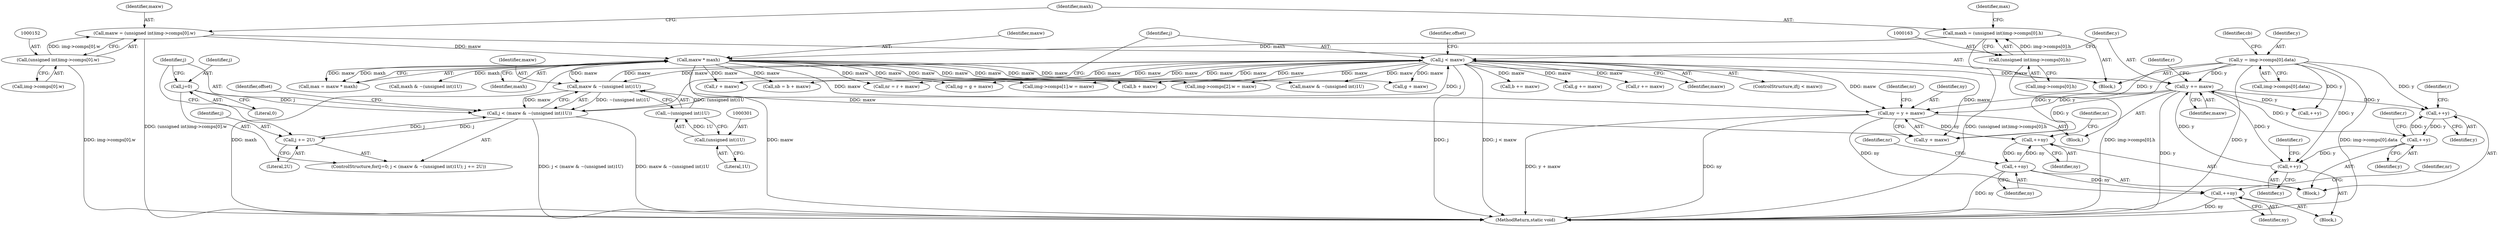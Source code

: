 digraph "1_openjpeg_15f081c89650dccee4aa4ae66f614c3fdb268767_0@integer" {
"1000271" [label="(Call,ny = y + maxw)"];
"1000176" [label="(Call,y = img->comps[0].data)"];
"1000440" [label="(Call,y += maxw)"];
"1000392" [label="(Call,j < maxw)"];
"1000295" [label="(Call,j < (maxw & ~(unsigned int)1U))"];
"1000303" [label="(Call,j += 2U)"];
"1000292" [label="(Call,j=0)"];
"1000297" [label="(Call,maxw & ~(unsigned int)1U)"];
"1000173" [label="(Call,maxw * maxh)"];
"1000149" [label="(Call,maxw = (unsigned int)img->comps[0].w)"];
"1000151" [label="(Call,(unsigned int)img->comps[0].w)"];
"1000160" [label="(Call,maxh = (unsigned int)img->comps[0].h)"];
"1000162" [label="(Call,(unsigned int)img->comps[0].h)"];
"1000299" [label="(Call,~(unsigned int)1U)"];
"1000300" [label="(Call,(unsigned int)1U)"];
"1000408" [label="(Call,++y)"];
"1000339" [label="(Call,++y)"];
"1000319" [label="(Call,++y)"];
"1000359" [label="(Call,++ny)"];
"1000379" [label="(Call,++ny)"];
"1000428" [label="(Call,++ny)"];
"1000382" [label="(Identifier,nr)"];
"1000391" [label="(ControlStructure,if(j < maxw))"];
"1000308" [label="(Identifier,offset)"];
"1000340" [label="(Identifier,y)"];
"1000288" [label="(Call,b + maxw)"];
"1000298" [label="(Identifier,maxw)"];
"1000295" [label="(Call,j < (maxw & ~(unsigned int)1U))"];
"1000286" [label="(Call,nb = b + maxw)"];
"1000449" [label="(Call,b += maxw)"];
"1000293" [label="(Identifier,j)"];
"1000362" [label="(Identifier,nr)"];
"1000304" [label="(Identifier,j)"];
"1000176" [label="(Call,y = img->comps[0].data)"];
"1000485" [label="(Call,++y)"];
"1000175" [label="(Identifier,maxh)"];
"1000161" [label="(Identifier,maxh)"];
"1000360" [label="(Identifier,ny)"];
"1000271" [label="(Call,ny = y + maxw)"];
"1000444" [label="(Identifier,r)"];
"1000103" [label="(Block,)"];
"1000162" [label="(Call,(unsigned int)img->comps[0].h)"];
"1000153" [label="(Call,img->comps[0].w)"];
"1000277" [label="(Identifier,nr)"];
"1000359" [label="(Call,++ny)"];
"1000302" [label="(Literal,1U)"];
"1000297" [label="(Call,maxw & ~(unsigned int)1U)"];
"1000174" [label="(Identifier,maxw)"];
"1000603" [label="(Call,img->comps[2].w = maxw)"];
"1000178" [label="(Call,img->comps[0].data)"];
"1000319" [label="(Call,++y)"];
"1000173" [label="(Call,maxw * maxh)"];
"1000428" [label="(Call,++ny)"];
"1000322" [label="(Identifier,r)"];
"1000150" [label="(Identifier,maxw)"];
"1000172" [label="(Identifier,max)"];
"1000393" [label="(Identifier,j)"];
"1000164" [label="(Call,img->comps[0].h)"];
"1000160" [label="(Call,maxh = (unsigned int)img->comps[0].h)"];
"1000446" [label="(Call,g += maxw)"];
"1000292" [label="(Call,j=0)"];
"1000695" [label="(MethodReturn,static void)"];
"1000463" [label="(Call,maxw & ~(unsigned int)1U)"];
"1000443" [label="(Call,r += maxw)"];
"1000395" [label="(Block,)"];
"1000392" [label="(Call,j < maxw)"];
"1000151" [label="(Call,(unsigned int)img->comps[0].w)"];
"1000299" [label="(Call,~(unsigned int)1U)"];
"1000585" [label="(Call,img->comps[1].w = maxw)"];
"1000270" [label="(Block,)"];
"1000380" [label="(Identifier,ny)"];
"1000276" [label="(Call,nr = r + maxw)"];
"1000379" [label="(Call,++ny)"];
"1000300" [label="(Call,(unsigned int)1U)"];
"1000431" [label="(Identifier,nr)"];
"1000411" [label="(Identifier,r)"];
"1000186" [label="(Identifier,cb)"];
"1000408" [label="(Call,++y)"];
"1000342" [label="(Identifier,r)"];
"1000320" [label="(Identifier,y)"];
"1000272" [label="(Identifier,ny)"];
"1000294" [label="(Literal,0)"];
"1000442" [label="(Identifier,maxw)"];
"1000177" [label="(Identifier,y)"];
"1000296" [label="(Identifier,j)"];
"1000397" [label="(Identifier,offset)"];
"1000171" [label="(Call,max = maxw * maxh)"];
"1000429" [label="(Identifier,ny)"];
"1000305" [label="(Literal,2U)"];
"1000283" [label="(Call,g + maxw)"];
"1000394" [label="(Identifier,maxw)"];
"1000291" [label="(ControlStructure,for(j=0; j < (maxw & ~(unsigned int)1U); j += 2U))"];
"1000303" [label="(Call,j += 2U)"];
"1000278" [label="(Call,r + maxw)"];
"1000440" [label="(Call,y += maxw)"];
"1000441" [label="(Identifier,y)"];
"1000281" [label="(Call,ng = g + maxw)"];
"1000306" [label="(Block,)"];
"1000149" [label="(Call,maxw = (unsigned int)img->comps[0].w)"];
"1000339" [label="(Call,++y)"];
"1000273" [label="(Call,y + maxw)"];
"1000261" [label="(Call,maxh & ~(unsigned int)1U)"];
"1000409" [label="(Identifier,y)"];
"1000271" -> "1000270"  [label="AST: "];
"1000271" -> "1000273"  [label="CFG: "];
"1000272" -> "1000271"  [label="AST: "];
"1000273" -> "1000271"  [label="AST: "];
"1000277" -> "1000271"  [label="CFG: "];
"1000271" -> "1000695"  [label="DDG: y + maxw"];
"1000271" -> "1000695"  [label="DDG: ny"];
"1000176" -> "1000271"  [label="DDG: y"];
"1000440" -> "1000271"  [label="DDG: y"];
"1000173" -> "1000271"  [label="DDG: maxw"];
"1000392" -> "1000271"  [label="DDG: maxw"];
"1000271" -> "1000359"  [label="DDG: ny"];
"1000271" -> "1000428"  [label="DDG: ny"];
"1000176" -> "1000103"  [label="AST: "];
"1000176" -> "1000178"  [label="CFG: "];
"1000177" -> "1000176"  [label="AST: "];
"1000178" -> "1000176"  [label="AST: "];
"1000186" -> "1000176"  [label="CFG: "];
"1000176" -> "1000695"  [label="DDG: img->comps[0].data"];
"1000176" -> "1000695"  [label="DDG: y"];
"1000176" -> "1000273"  [label="DDG: y"];
"1000176" -> "1000319"  [label="DDG: y"];
"1000176" -> "1000408"  [label="DDG: y"];
"1000176" -> "1000440"  [label="DDG: y"];
"1000176" -> "1000485"  [label="DDG: y"];
"1000440" -> "1000270"  [label="AST: "];
"1000440" -> "1000442"  [label="CFG: "];
"1000441" -> "1000440"  [label="AST: "];
"1000442" -> "1000440"  [label="AST: "];
"1000444" -> "1000440"  [label="CFG: "];
"1000440" -> "1000695"  [label="DDG: y"];
"1000440" -> "1000273"  [label="DDG: y"];
"1000440" -> "1000319"  [label="DDG: y"];
"1000440" -> "1000408"  [label="DDG: y"];
"1000392" -> "1000440"  [label="DDG: maxw"];
"1000408" -> "1000440"  [label="DDG: y"];
"1000339" -> "1000440"  [label="DDG: y"];
"1000440" -> "1000485"  [label="DDG: y"];
"1000392" -> "1000391"  [label="AST: "];
"1000392" -> "1000394"  [label="CFG: "];
"1000393" -> "1000392"  [label="AST: "];
"1000394" -> "1000392"  [label="AST: "];
"1000397" -> "1000392"  [label="CFG: "];
"1000441" -> "1000392"  [label="CFG: "];
"1000392" -> "1000695"  [label="DDG: j < maxw"];
"1000392" -> "1000695"  [label="DDG: j"];
"1000392" -> "1000273"  [label="DDG: maxw"];
"1000392" -> "1000276"  [label="DDG: maxw"];
"1000392" -> "1000278"  [label="DDG: maxw"];
"1000392" -> "1000281"  [label="DDG: maxw"];
"1000392" -> "1000283"  [label="DDG: maxw"];
"1000392" -> "1000286"  [label="DDG: maxw"];
"1000392" -> "1000288"  [label="DDG: maxw"];
"1000392" -> "1000297"  [label="DDG: maxw"];
"1000295" -> "1000392"  [label="DDG: j"];
"1000297" -> "1000392"  [label="DDG: maxw"];
"1000392" -> "1000443"  [label="DDG: maxw"];
"1000392" -> "1000446"  [label="DDG: maxw"];
"1000392" -> "1000449"  [label="DDG: maxw"];
"1000392" -> "1000463"  [label="DDG: maxw"];
"1000392" -> "1000585"  [label="DDG: maxw"];
"1000392" -> "1000603"  [label="DDG: maxw"];
"1000295" -> "1000291"  [label="AST: "];
"1000295" -> "1000297"  [label="CFG: "];
"1000296" -> "1000295"  [label="AST: "];
"1000297" -> "1000295"  [label="AST: "];
"1000308" -> "1000295"  [label="CFG: "];
"1000393" -> "1000295"  [label="CFG: "];
"1000295" -> "1000695"  [label="DDG: maxw & ~(unsigned int)1U"];
"1000295" -> "1000695"  [label="DDG: j < (maxw & ~(unsigned int)1U)"];
"1000303" -> "1000295"  [label="DDG: j"];
"1000292" -> "1000295"  [label="DDG: j"];
"1000297" -> "1000295"  [label="DDG: maxw"];
"1000297" -> "1000295"  [label="DDG: ~(unsigned int)1U"];
"1000295" -> "1000303"  [label="DDG: j"];
"1000303" -> "1000291"  [label="AST: "];
"1000303" -> "1000305"  [label="CFG: "];
"1000304" -> "1000303"  [label="AST: "];
"1000305" -> "1000303"  [label="AST: "];
"1000296" -> "1000303"  [label="CFG: "];
"1000292" -> "1000291"  [label="AST: "];
"1000292" -> "1000294"  [label="CFG: "];
"1000293" -> "1000292"  [label="AST: "];
"1000294" -> "1000292"  [label="AST: "];
"1000296" -> "1000292"  [label="CFG: "];
"1000297" -> "1000299"  [label="CFG: "];
"1000298" -> "1000297"  [label="AST: "];
"1000299" -> "1000297"  [label="AST: "];
"1000173" -> "1000297"  [label="DDG: maxw"];
"1000299" -> "1000297"  [label="DDG: (unsigned int)1U"];
"1000173" -> "1000171"  [label="AST: "];
"1000173" -> "1000175"  [label="CFG: "];
"1000174" -> "1000173"  [label="AST: "];
"1000175" -> "1000173"  [label="AST: "];
"1000171" -> "1000173"  [label="CFG: "];
"1000173" -> "1000695"  [label="DDG: maxw"];
"1000173" -> "1000695"  [label="DDG: maxh"];
"1000173" -> "1000171"  [label="DDG: maxw"];
"1000173" -> "1000171"  [label="DDG: maxh"];
"1000149" -> "1000173"  [label="DDG: maxw"];
"1000160" -> "1000173"  [label="DDG: maxh"];
"1000173" -> "1000261"  [label="DDG: maxh"];
"1000173" -> "1000273"  [label="DDG: maxw"];
"1000173" -> "1000276"  [label="DDG: maxw"];
"1000173" -> "1000278"  [label="DDG: maxw"];
"1000173" -> "1000281"  [label="DDG: maxw"];
"1000173" -> "1000283"  [label="DDG: maxw"];
"1000173" -> "1000286"  [label="DDG: maxw"];
"1000173" -> "1000288"  [label="DDG: maxw"];
"1000173" -> "1000463"  [label="DDG: maxw"];
"1000173" -> "1000585"  [label="DDG: maxw"];
"1000173" -> "1000603"  [label="DDG: maxw"];
"1000149" -> "1000103"  [label="AST: "];
"1000149" -> "1000151"  [label="CFG: "];
"1000150" -> "1000149"  [label="AST: "];
"1000151" -> "1000149"  [label="AST: "];
"1000161" -> "1000149"  [label="CFG: "];
"1000149" -> "1000695"  [label="DDG: (unsigned int)img->comps[0].w"];
"1000151" -> "1000149"  [label="DDG: img->comps[0].w"];
"1000151" -> "1000153"  [label="CFG: "];
"1000152" -> "1000151"  [label="AST: "];
"1000153" -> "1000151"  [label="AST: "];
"1000151" -> "1000695"  [label="DDG: img->comps[0].w"];
"1000160" -> "1000103"  [label="AST: "];
"1000160" -> "1000162"  [label="CFG: "];
"1000161" -> "1000160"  [label="AST: "];
"1000162" -> "1000160"  [label="AST: "];
"1000172" -> "1000160"  [label="CFG: "];
"1000160" -> "1000695"  [label="DDG: (unsigned int)img->comps[0].h"];
"1000162" -> "1000160"  [label="DDG: img->comps[0].h"];
"1000162" -> "1000164"  [label="CFG: "];
"1000163" -> "1000162"  [label="AST: "];
"1000164" -> "1000162"  [label="AST: "];
"1000162" -> "1000695"  [label="DDG: img->comps[0].h"];
"1000299" -> "1000300"  [label="CFG: "];
"1000300" -> "1000299"  [label="AST: "];
"1000300" -> "1000299"  [label="DDG: 1U"];
"1000300" -> "1000302"  [label="CFG: "];
"1000301" -> "1000300"  [label="AST: "];
"1000302" -> "1000300"  [label="AST: "];
"1000408" -> "1000395"  [label="AST: "];
"1000408" -> "1000409"  [label="CFG: "];
"1000409" -> "1000408"  [label="AST: "];
"1000411" -> "1000408"  [label="CFG: "];
"1000339" -> "1000408"  [label="DDG: y"];
"1000339" -> "1000306"  [label="AST: "];
"1000339" -> "1000340"  [label="CFG: "];
"1000340" -> "1000339"  [label="AST: "];
"1000342" -> "1000339"  [label="CFG: "];
"1000339" -> "1000319"  [label="DDG: y"];
"1000319" -> "1000339"  [label="DDG: y"];
"1000319" -> "1000306"  [label="AST: "];
"1000319" -> "1000320"  [label="CFG: "];
"1000320" -> "1000319"  [label="AST: "];
"1000322" -> "1000319"  [label="CFG: "];
"1000359" -> "1000306"  [label="AST: "];
"1000359" -> "1000360"  [label="CFG: "];
"1000360" -> "1000359"  [label="AST: "];
"1000362" -> "1000359"  [label="CFG: "];
"1000379" -> "1000359"  [label="DDG: ny"];
"1000359" -> "1000379"  [label="DDG: ny"];
"1000379" -> "1000306"  [label="AST: "];
"1000379" -> "1000380"  [label="CFG: "];
"1000380" -> "1000379"  [label="AST: "];
"1000382" -> "1000379"  [label="CFG: "];
"1000379" -> "1000695"  [label="DDG: ny"];
"1000379" -> "1000428"  [label="DDG: ny"];
"1000428" -> "1000395"  [label="AST: "];
"1000428" -> "1000429"  [label="CFG: "];
"1000429" -> "1000428"  [label="AST: "];
"1000431" -> "1000428"  [label="CFG: "];
"1000428" -> "1000695"  [label="DDG: ny"];
}
